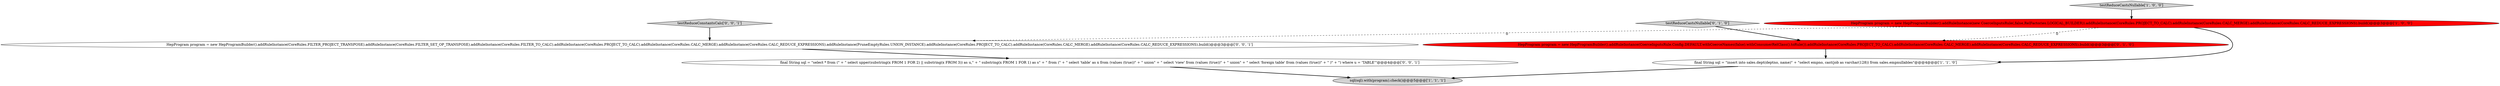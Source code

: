 digraph {
7 [style = filled, label = "final String sql = \"select * from (\" + \" select upper(substring(x FROM 1 FOR 2) || substring(x FROM 3)) as u,\" + \" substring(x FROM 1 FOR 1) as s\" + \" from (\" + \" select 'table' as x from (values (true))\" + \" union\" + \" select 'view' from (values (true))\" + \" union\" + \" select 'foreign table' from (values (true))\" + \" )\" + \") where u = 'TABLE'\"@@@4@@@['0', '0', '1']", fillcolor = white, shape = ellipse image = "AAA0AAABBB3BBB"];
6 [style = filled, label = "HepProgram program = new HepProgramBuilder().addRuleInstance(CoreRules.FILTER_PROJECT_TRANSPOSE).addRuleInstance(CoreRules.FILTER_SET_OP_TRANSPOSE).addRuleInstance(CoreRules.FILTER_TO_CALC).addRuleInstance(CoreRules.PROJECT_TO_CALC).addRuleInstance(CoreRules.CALC_MERGE).addRuleInstance(CoreRules.CALC_REDUCE_EXPRESSIONS).addRuleInstance(PruneEmptyRules.UNION_INSTANCE).addRuleInstance(CoreRules.PROJECT_TO_CALC).addRuleInstance(CoreRules.CALC_MERGE).addRuleInstance(CoreRules.CALC_REDUCE_EXPRESSIONS).build()@@@3@@@['0', '0', '1']", fillcolor = white, shape = ellipse image = "AAA0AAABBB3BBB"];
5 [style = filled, label = "HepProgram program = new HepProgramBuilder().addRuleInstance(CoerceInputsRule.Config.DEFAULT.withCoerceNames(false).withConsumerRelClass().toRule()).addRuleInstance(CoreRules.PROJECT_TO_CALC).addRuleInstance(CoreRules.CALC_MERGE).addRuleInstance(CoreRules.CALC_REDUCE_EXPRESSIONS).build()@@@3@@@['0', '1', '0']", fillcolor = red, shape = ellipse image = "AAA1AAABBB2BBB"];
0 [style = filled, label = "final String sql = \"insert into sales.dept(deptno, name)\" + \"select empno, cast(job as varchar(128)) from sales.empnullables\"@@@4@@@['1', '1', '0']", fillcolor = white, shape = ellipse image = "AAA0AAABBB1BBB"];
8 [style = filled, label = "testReduceConstantsCalc['0', '0', '1']", fillcolor = lightgray, shape = diamond image = "AAA0AAABBB3BBB"];
1 [style = filled, label = "sql(sql).with(program).check()@@@5@@@['1', '1', '1']", fillcolor = lightgray, shape = ellipse image = "AAA0AAABBB1BBB"];
4 [style = filled, label = "testReduceCastsNullable['0', '1', '0']", fillcolor = lightgray, shape = diamond image = "AAA0AAABBB2BBB"];
3 [style = filled, label = "testReduceCastsNullable['1', '0', '0']", fillcolor = lightgray, shape = diamond image = "AAA0AAABBB1BBB"];
2 [style = filled, label = "HepProgram program = new HepProgramBuilder().addRuleInstance(new CoerceInputsRule(,false,RelFactories.LOGICAL_BUILDER)).addRuleInstance(CoreRules.PROJECT_TO_CALC).addRuleInstance(CoreRules.CALC_MERGE).addRuleInstance(CoreRules.CALC_REDUCE_EXPRESSIONS).build()@@@3@@@['1', '0', '0']", fillcolor = red, shape = ellipse image = "AAA1AAABBB1BBB"];
2->5 [style = dashed, label="0"];
2->0 [style = bold, label=""];
8->6 [style = bold, label=""];
7->1 [style = bold, label=""];
3->2 [style = bold, label=""];
5->0 [style = bold, label=""];
6->7 [style = bold, label=""];
4->5 [style = bold, label=""];
0->1 [style = bold, label=""];
2->6 [style = dashed, label="0"];
}
